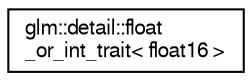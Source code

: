 digraph "Graphical Class Hierarchy"
{
  edge [fontname="FreeSans",fontsize="10",labelfontname="FreeSans",labelfontsize="10"];
  node [fontname="FreeSans",fontsize="10",shape=record];
  rankdir="LR";
  Node1 [label="glm::detail::float\l_or_int_trait\< float16 \>",height=0.2,width=0.4,color="black", fillcolor="white", style="filled",URL="$dc/d6a/structglm_1_1detail_1_1float__or__int__trait_3_01float16_01_4.html"];
}
